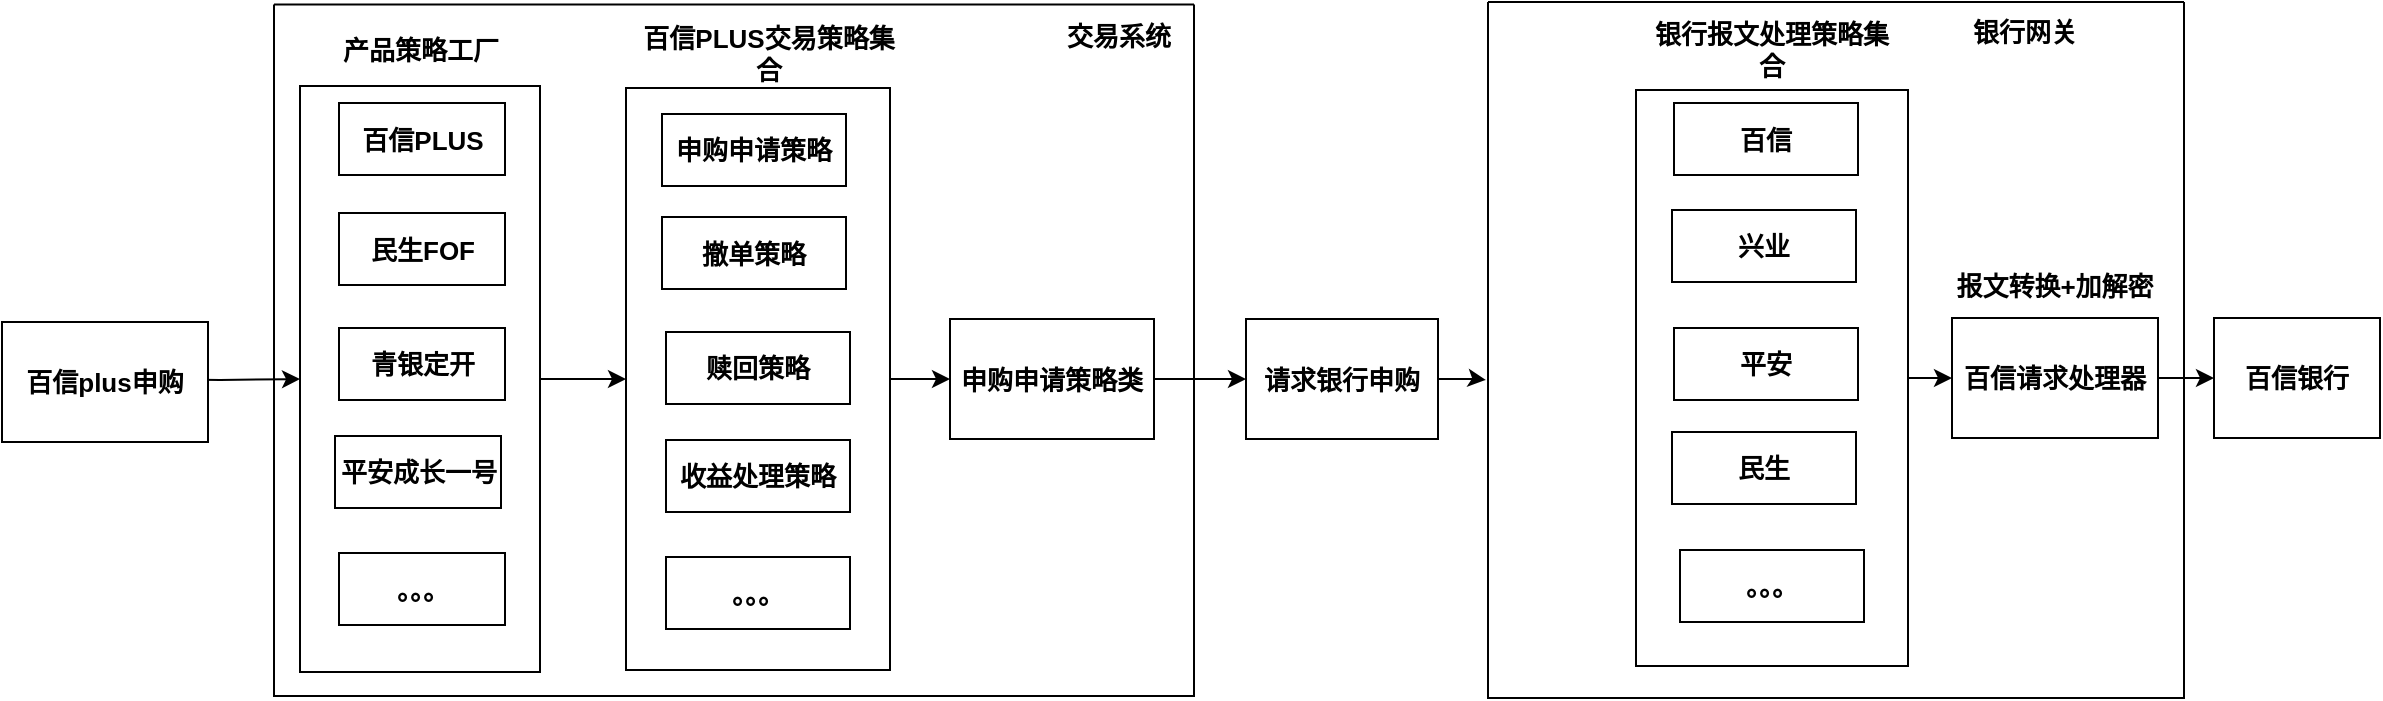 <mxfile version="14.8.6" type="github">
  <diagram id="C5RBs43oDa-KdzZeNtuy" name="Page-1">
    <mxGraphModel dx="1422" dy="790" grid="0" gridSize="10" guides="1" tooltips="1" connect="1" arrows="1" fold="1" page="1" pageScale="1" pageWidth="5000" pageHeight="1920" math="0" shadow="0">
      <root>
        <mxCell id="WIyWlLk6GJQsqaUBKTNV-0" />
        <mxCell id="WIyWlLk6GJQsqaUBKTNV-1" parent="WIyWlLk6GJQsqaUBKTNV-0" />
        <mxCell id="Dr4ZRQpBwiBQjPsfkBms-7" value="" style="edgeStyle=orthogonalEdgeStyle;rounded=0;orthogonalLoop=1;jettySize=auto;html=1;fontStyle=1;fontSize=13;" edge="1" parent="WIyWlLk6GJQsqaUBKTNV-1" target="Dr4ZRQpBwiBQjPsfkBms-6">
          <mxGeometry relative="1" as="geometry">
            <mxPoint x="145" y="288.5" as="sourcePoint" />
          </mxGeometry>
        </mxCell>
        <mxCell id="Dr4ZRQpBwiBQjPsfkBms-5" value="百信plus申购" style="rounded=0;whiteSpace=wrap;html=1;fontStyle=1;fontSize=13;" vertex="1" parent="WIyWlLk6GJQsqaUBKTNV-1">
          <mxGeometry x="77" y="260" width="103" height="60" as="geometry" />
        </mxCell>
        <mxCell id="Dr4ZRQpBwiBQjPsfkBms-9" value="" style="edgeStyle=orthogonalEdgeStyle;rounded=0;orthogonalLoop=1;jettySize=auto;html=1;fontStyle=1;fontSize=13;" edge="1" parent="WIyWlLk6GJQsqaUBKTNV-1" source="Dr4ZRQpBwiBQjPsfkBms-6" target="Dr4ZRQpBwiBQjPsfkBms-8">
          <mxGeometry relative="1" as="geometry" />
        </mxCell>
        <mxCell id="Dr4ZRQpBwiBQjPsfkBms-6" value="" style="whiteSpace=wrap;html=1;rounded=0;fontStyle=1;fontSize=13;" vertex="1" parent="WIyWlLk6GJQsqaUBKTNV-1">
          <mxGeometry x="226" y="142" width="120" height="293" as="geometry" />
        </mxCell>
        <mxCell id="Dr4ZRQpBwiBQjPsfkBms-57" style="edgeStyle=orthogonalEdgeStyle;rounded=0;orthogonalLoop=1;jettySize=auto;html=1;entryX=0;entryY=0.5;entryDx=0;entryDy=0;fontStyle=1;fontSize=13;" edge="1" parent="WIyWlLk6GJQsqaUBKTNV-1" source="Dr4ZRQpBwiBQjPsfkBms-8" target="Dr4ZRQpBwiBQjPsfkBms-10">
          <mxGeometry relative="1" as="geometry" />
        </mxCell>
        <mxCell id="Dr4ZRQpBwiBQjPsfkBms-8" value="&lt;div style=&quot;font-size: 13px;&quot;&gt;&lt;br style=&quot;font-size: 13px;&quot;&gt;&lt;/div&gt;&lt;div style=&quot;font-size: 13px;&quot;&gt;&lt;br style=&quot;font-size: 13px;&quot;&gt;&lt;/div&gt;" style="whiteSpace=wrap;html=1;rounded=0;fontStyle=1;fontSize=13;" vertex="1" parent="WIyWlLk6GJQsqaUBKTNV-1">
          <mxGeometry x="389" y="143" width="132" height="291" as="geometry" />
        </mxCell>
        <mxCell id="Dr4ZRQpBwiBQjPsfkBms-10" value="申购申请策略类" style="whiteSpace=wrap;html=1;rounded=0;fontStyle=1;fontSize=13;" vertex="1" parent="WIyWlLk6GJQsqaUBKTNV-1">
          <mxGeometry x="551" y="258.5" width="102" height="60" as="geometry" />
        </mxCell>
        <mxCell id="Dr4ZRQpBwiBQjPsfkBms-38" value="" style="edgeStyle=orthogonalEdgeStyle;rounded=0;orthogonalLoop=1;jettySize=auto;html=1;exitX=1;exitY=0.5;exitDx=0;exitDy=0;fontStyle=1;fontSize=13;" edge="1" parent="WIyWlLk6GJQsqaUBKTNV-1" source="Dr4ZRQpBwiBQjPsfkBms-10" target="Dr4ZRQpBwiBQjPsfkBms-37">
          <mxGeometry relative="1" as="geometry">
            <mxPoint x="886" y="283" as="sourcePoint" />
          </mxGeometry>
        </mxCell>
        <mxCell id="Dr4ZRQpBwiBQjPsfkBms-14" value="&lt;div style=&quot;font-size: 13px;&quot;&gt;百信PLUS&lt;/div&gt;" style="rounded=0;whiteSpace=wrap;html=1;fontStyle=1;fontSize=13;" vertex="1" parent="WIyWlLk6GJQsqaUBKTNV-1">
          <mxGeometry x="245.5" y="150.5" width="83" height="36" as="geometry" />
        </mxCell>
        <mxCell id="Dr4ZRQpBwiBQjPsfkBms-15" value="&lt;div style=&quot;font-size: 13px;&quot;&gt;&lt;div style=&quot;font-size: 13px;&quot;&gt;民生FOF&lt;/div&gt;&lt;/div&gt;" style="rounded=0;whiteSpace=wrap;html=1;fontStyle=1;fontSize=13;" vertex="1" parent="WIyWlLk6GJQsqaUBKTNV-1">
          <mxGeometry x="245.5" y="205.5" width="83" height="36" as="geometry" />
        </mxCell>
        <mxCell id="Dr4ZRQpBwiBQjPsfkBms-16" value="&lt;div style=&quot;font-size: 13px;&quot;&gt;青银定开&lt;/div&gt;" style="rounded=0;whiteSpace=wrap;html=1;fontStyle=1;fontSize=13;" vertex="1" parent="WIyWlLk6GJQsqaUBKTNV-1">
          <mxGeometry x="245.5" y="263" width="83" height="36" as="geometry" />
        </mxCell>
        <mxCell id="Dr4ZRQpBwiBQjPsfkBms-17" value="&lt;div style=&quot;font-size: 13px;&quot;&gt;&lt;div style=&quot;font-size: 13px;&quot;&gt;平安成长一号&lt;/div&gt;&lt;/div&gt;" style="rounded=0;whiteSpace=wrap;html=1;fontStyle=1;fontSize=13;" vertex="1" parent="WIyWlLk6GJQsqaUBKTNV-1">
          <mxGeometry x="243.5" y="317" width="83" height="36" as="geometry" />
        </mxCell>
        <mxCell id="Dr4ZRQpBwiBQjPsfkBms-22" value="。。。" style="rounded=0;whiteSpace=wrap;html=1;fontStyle=1;fontSize=13;" vertex="1" parent="WIyWlLk6GJQsqaUBKTNV-1">
          <mxGeometry x="245.5" y="375.5" width="83" height="36" as="geometry" />
        </mxCell>
        <mxCell id="Dr4ZRQpBwiBQjPsfkBms-24" value="产品策略工厂" style="text;html=1;strokeColor=none;fillColor=none;align=center;verticalAlign=middle;whiteSpace=wrap;rounded=0;fontStyle=1;fontSize=13;" vertex="1" parent="WIyWlLk6GJQsqaUBKTNV-1">
          <mxGeometry x="240.5" y="114" width="91" height="20" as="geometry" />
        </mxCell>
        <mxCell id="Dr4ZRQpBwiBQjPsfkBms-27" value="&lt;div style=&quot;font-size: 13px;&quot;&gt;百信PLUS交易策略集合&lt;/div&gt;" style="text;html=1;strokeColor=none;fillColor=none;align=center;verticalAlign=middle;whiteSpace=wrap;rounded=0;fontStyle=1;fontSize=13;" vertex="1" parent="WIyWlLk6GJQsqaUBKTNV-1">
          <mxGeometry x="395" y="116" width="131" height="20" as="geometry" />
        </mxCell>
        <mxCell id="Dr4ZRQpBwiBQjPsfkBms-29" value="申购申请策略" style="rounded=0;whiteSpace=wrap;html=1;fontStyle=1;fontSize=13;" vertex="1" parent="WIyWlLk6GJQsqaUBKTNV-1">
          <mxGeometry x="407" y="156" width="92" height="36" as="geometry" />
        </mxCell>
        <mxCell id="Dr4ZRQpBwiBQjPsfkBms-31" value="撤单策略" style="rounded=0;whiteSpace=wrap;html=1;fontStyle=1;fontSize=13;" vertex="1" parent="WIyWlLk6GJQsqaUBKTNV-1">
          <mxGeometry x="407" y="207.5" width="92" height="36" as="geometry" />
        </mxCell>
        <mxCell id="Dr4ZRQpBwiBQjPsfkBms-32" value="赎回策略" style="rounded=0;whiteSpace=wrap;html=1;fontStyle=1;fontSize=13;" vertex="1" parent="WIyWlLk6GJQsqaUBKTNV-1">
          <mxGeometry x="409" y="265" width="92" height="36" as="geometry" />
        </mxCell>
        <mxCell id="Dr4ZRQpBwiBQjPsfkBms-33" value="收益处理策略" style="rounded=0;whiteSpace=wrap;html=1;fontStyle=1;fontSize=13;" vertex="1" parent="WIyWlLk6GJQsqaUBKTNV-1">
          <mxGeometry x="409" y="319" width="92" height="36" as="geometry" />
        </mxCell>
        <mxCell id="Dr4ZRQpBwiBQjPsfkBms-35" value="。。。" style="rounded=0;whiteSpace=wrap;html=1;fontStyle=1;fontSize=13;" vertex="1" parent="WIyWlLk6GJQsqaUBKTNV-1">
          <mxGeometry x="409" y="377.5" width="92" height="36" as="geometry" />
        </mxCell>
        <mxCell id="Dr4ZRQpBwiBQjPsfkBms-40" value="" style="edgeStyle=orthogonalEdgeStyle;rounded=0;orthogonalLoop=1;jettySize=auto;html=1;fontStyle=1;fontSize=13;entryX=-0.003;entryY=0.543;entryDx=0;entryDy=0;entryPerimeter=0;" edge="1" parent="WIyWlLk6GJQsqaUBKTNV-1" source="Dr4ZRQpBwiBQjPsfkBms-37" target="Dr4ZRQpBwiBQjPsfkBms-60">
          <mxGeometry relative="1" as="geometry" />
        </mxCell>
        <mxCell id="Dr4ZRQpBwiBQjPsfkBms-37" value="请求银行申购" style="whiteSpace=wrap;html=1;rounded=0;fontStyle=1;fontSize=13;" vertex="1" parent="WIyWlLk6GJQsqaUBKTNV-1">
          <mxGeometry x="699" y="258.5" width="96" height="60" as="geometry" />
        </mxCell>
        <mxCell id="Dr4ZRQpBwiBQjPsfkBms-58" value="" style="edgeStyle=orthogonalEdgeStyle;rounded=0;orthogonalLoop=1;jettySize=auto;html=1;fontStyle=1;fontSize=13;" edge="1" parent="WIyWlLk6GJQsqaUBKTNV-1" source="Dr4ZRQpBwiBQjPsfkBms-39" target="Dr4ZRQpBwiBQjPsfkBms-47">
          <mxGeometry relative="1" as="geometry" />
        </mxCell>
        <mxCell id="Dr4ZRQpBwiBQjPsfkBms-39" value="" style="whiteSpace=wrap;html=1;rounded=0;fontStyle=1;fontSize=13;" vertex="1" parent="WIyWlLk6GJQsqaUBKTNV-1">
          <mxGeometry x="894" y="144" width="136" height="288" as="geometry" />
        </mxCell>
        <mxCell id="Dr4ZRQpBwiBQjPsfkBms-41" value="百信" style="rounded=0;whiteSpace=wrap;html=1;fontStyle=1;fontSize=13;" vertex="1" parent="WIyWlLk6GJQsqaUBKTNV-1">
          <mxGeometry x="913" y="150.5" width="92" height="36" as="geometry" />
        </mxCell>
        <mxCell id="Dr4ZRQpBwiBQjPsfkBms-43" value="平安" style="rounded=0;whiteSpace=wrap;html=1;fontStyle=1;fontSize=13;" vertex="1" parent="WIyWlLk6GJQsqaUBKTNV-1">
          <mxGeometry x="913" y="263" width="92" height="36" as="geometry" />
        </mxCell>
        <mxCell id="Dr4ZRQpBwiBQjPsfkBms-45" value="。。。" style="rounded=0;whiteSpace=wrap;html=1;fontStyle=1;fontSize=13;" vertex="1" parent="WIyWlLk6GJQsqaUBKTNV-1">
          <mxGeometry x="916" y="374" width="92" height="36" as="geometry" />
        </mxCell>
        <mxCell id="Dr4ZRQpBwiBQjPsfkBms-46" value="银行报文处理策略集合" style="text;html=1;strokeColor=none;fillColor=none;align=center;verticalAlign=middle;whiteSpace=wrap;rounded=0;fontStyle=1;fontSize=13;" vertex="1" parent="WIyWlLk6GJQsqaUBKTNV-1">
          <mxGeometry x="897" y="114" width="130" height="20" as="geometry" />
        </mxCell>
        <mxCell id="Dr4ZRQpBwiBQjPsfkBms-50" value="" style="edgeStyle=orthogonalEdgeStyle;rounded=0;orthogonalLoop=1;jettySize=auto;html=1;fontStyle=1;fontSize=13;" edge="1" parent="WIyWlLk6GJQsqaUBKTNV-1" source="Dr4ZRQpBwiBQjPsfkBms-47" target="Dr4ZRQpBwiBQjPsfkBms-49">
          <mxGeometry relative="1" as="geometry" />
        </mxCell>
        <mxCell id="Dr4ZRQpBwiBQjPsfkBms-47" value="百信请求处理器" style="whiteSpace=wrap;html=1;rounded=0;fontStyle=1;fontSize=13;" vertex="1" parent="WIyWlLk6GJQsqaUBKTNV-1">
          <mxGeometry x="1052" y="258" width="103" height="60" as="geometry" />
        </mxCell>
        <mxCell id="Dr4ZRQpBwiBQjPsfkBms-49" value="百信银行" style="whiteSpace=wrap;html=1;rounded=0;fontStyle=1;fontSize=13;" vertex="1" parent="WIyWlLk6GJQsqaUBKTNV-1">
          <mxGeometry x="1183" y="258" width="83" height="60" as="geometry" />
        </mxCell>
        <mxCell id="Dr4ZRQpBwiBQjPsfkBms-59" value="" style="swimlane;startSize=0;fontStyle=1;fontSize=13;" vertex="1" parent="WIyWlLk6GJQsqaUBKTNV-1">
          <mxGeometry x="213" y="101.25" width="460" height="345.75" as="geometry" />
        </mxCell>
        <mxCell id="Dr4ZRQpBwiBQjPsfkBms-61" value="交易系统" style="text;html=1;strokeColor=none;fillColor=none;align=center;verticalAlign=middle;whiteSpace=wrap;rounded=0;fontStyle=1;fontSize=13;" vertex="1" parent="Dr4ZRQpBwiBQjPsfkBms-59">
          <mxGeometry x="392" y="5.5" width="61" height="20" as="geometry" />
        </mxCell>
        <mxCell id="Dr4ZRQpBwiBQjPsfkBms-60" value="" style="swimlane;startSize=0;fontStyle=1;fontSize=13;" vertex="1" parent="WIyWlLk6GJQsqaUBKTNV-1">
          <mxGeometry x="820" y="100" width="348" height="348" as="geometry" />
        </mxCell>
        <mxCell id="Dr4ZRQpBwiBQjPsfkBms-62" value="银行网关" style="text;html=1;strokeColor=none;fillColor=none;align=center;verticalAlign=middle;whiteSpace=wrap;rounded=0;fontStyle=1;fontSize=13;" vertex="1" parent="Dr4ZRQpBwiBQjPsfkBms-60">
          <mxGeometry x="238" y="5" width="61" height="20" as="geometry" />
        </mxCell>
        <mxCell id="Dr4ZRQpBwiBQjPsfkBms-63" value="报文转换+加解密" style="text;html=1;strokeColor=none;fillColor=none;align=center;verticalAlign=middle;whiteSpace=wrap;rounded=0;fontStyle=1;fontSize=13;" vertex="1" parent="Dr4ZRQpBwiBQjPsfkBms-60">
          <mxGeometry x="219" y="132" width="129" height="20" as="geometry" />
        </mxCell>
        <mxCell id="Dr4ZRQpBwiBQjPsfkBms-42" value="兴业" style="rounded=0;whiteSpace=wrap;html=1;fontStyle=1;fontSize=13;" vertex="1" parent="Dr4ZRQpBwiBQjPsfkBms-60">
          <mxGeometry x="92" y="104" width="92" height="36" as="geometry" />
        </mxCell>
        <mxCell id="Dr4ZRQpBwiBQjPsfkBms-44" value="民生" style="rounded=0;whiteSpace=wrap;html=1;fontStyle=1;fontSize=13;" vertex="1" parent="Dr4ZRQpBwiBQjPsfkBms-60">
          <mxGeometry x="92" y="215" width="92" height="36" as="geometry" />
        </mxCell>
      </root>
    </mxGraphModel>
  </diagram>
</mxfile>
